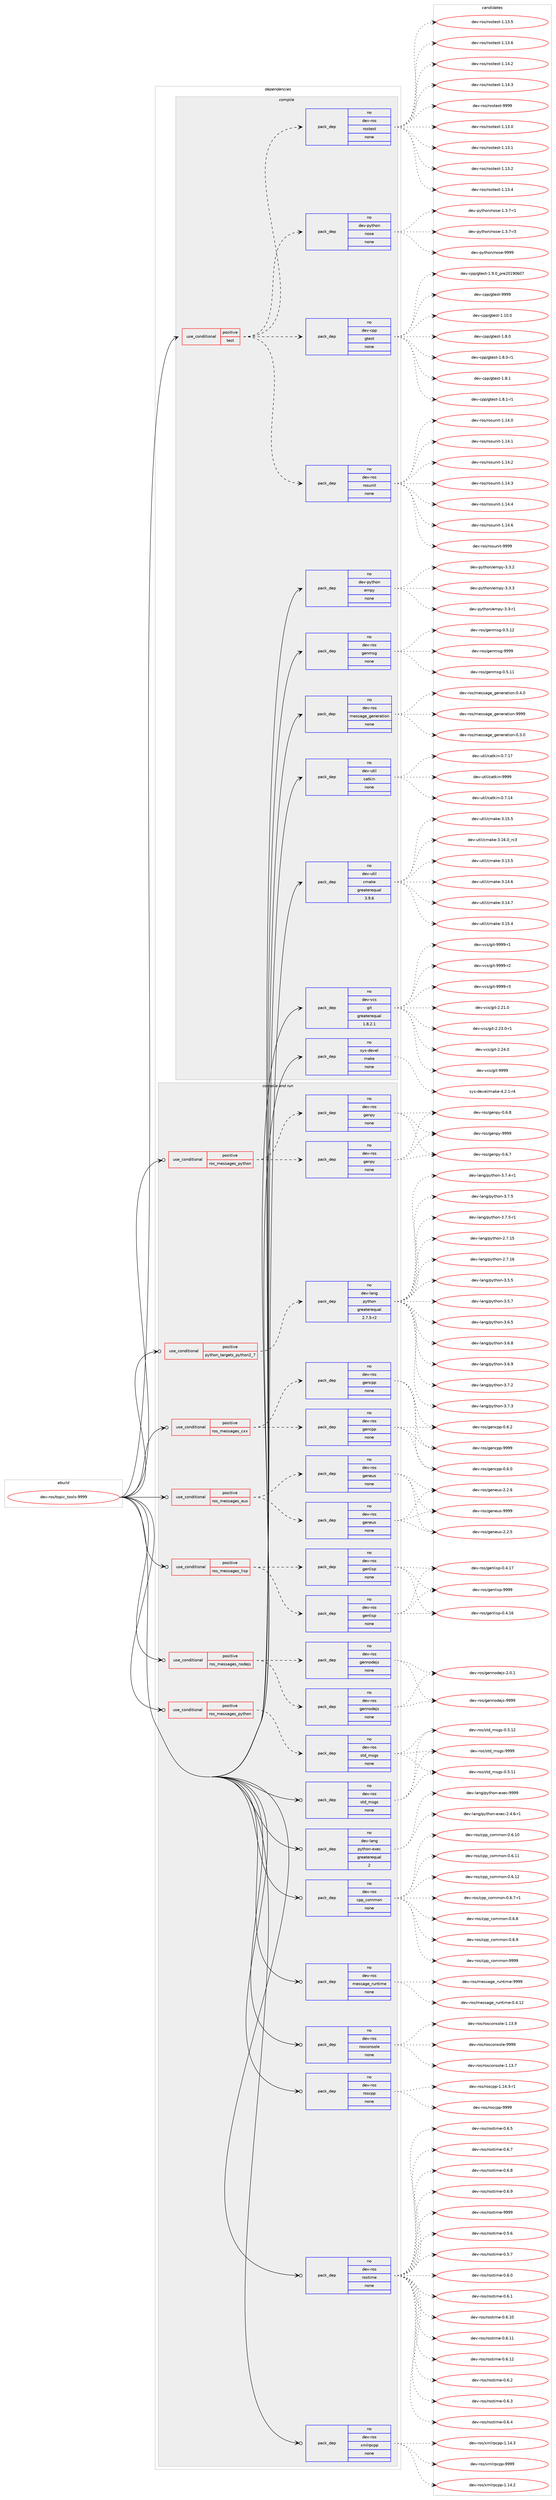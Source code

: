 digraph prolog {

# *************
# Graph options
# *************

newrank=true;
concentrate=true;
compound=true;
graph [rankdir=LR,fontname=Helvetica,fontsize=10,ranksep=1.5];#, ranksep=2.5, nodesep=0.2];
edge  [arrowhead=vee];
node  [fontname=Helvetica,fontsize=10];

# **********
# The ebuild
# **********

subgraph cluster_leftcol {
color=gray;
rank=same;
label=<<i>ebuild</i>>;
id [label="dev-ros/topic_tools-9999", color=red, width=4, href="../dev-ros/topic_tools-9999.svg"];
}

# ****************
# The dependencies
# ****************

subgraph cluster_midcol {
color=gray;
label=<<i>dependencies</i>>;
subgraph cluster_compile {
fillcolor="#eeeeee";
style=filled;
label=<<i>compile</i>>;
subgraph cond156400 {
dependency672047 [label=<<TABLE BORDER="0" CELLBORDER="1" CELLSPACING="0" CELLPADDING="4"><TR><TD ROWSPAN="3" CELLPADDING="10">use_conditional</TD></TR><TR><TD>positive</TD></TR><TR><TD>test</TD></TR></TABLE>>, shape=none, color=red];
subgraph pack503741 {
dependency672048 [label=<<TABLE BORDER="0" CELLBORDER="1" CELLSPACING="0" CELLPADDING="4" WIDTH="220"><TR><TD ROWSPAN="6" CELLPADDING="30">pack_dep</TD></TR><TR><TD WIDTH="110">no</TD></TR><TR><TD>dev-ros</TD></TR><TR><TD>rostest</TD></TR><TR><TD>none</TD></TR><TR><TD></TD></TR></TABLE>>, shape=none, color=blue];
}
dependency672047:e -> dependency672048:w [weight=20,style="dashed",arrowhead="vee"];
subgraph pack503742 {
dependency672049 [label=<<TABLE BORDER="0" CELLBORDER="1" CELLSPACING="0" CELLPADDING="4" WIDTH="220"><TR><TD ROWSPAN="6" CELLPADDING="30">pack_dep</TD></TR><TR><TD WIDTH="110">no</TD></TR><TR><TD>dev-ros</TD></TR><TR><TD>rosunit</TD></TR><TR><TD>none</TD></TR><TR><TD></TD></TR></TABLE>>, shape=none, color=blue];
}
dependency672047:e -> dependency672049:w [weight=20,style="dashed",arrowhead="vee"];
subgraph pack503743 {
dependency672050 [label=<<TABLE BORDER="0" CELLBORDER="1" CELLSPACING="0" CELLPADDING="4" WIDTH="220"><TR><TD ROWSPAN="6" CELLPADDING="30">pack_dep</TD></TR><TR><TD WIDTH="110">no</TD></TR><TR><TD>dev-cpp</TD></TR><TR><TD>gtest</TD></TR><TR><TD>none</TD></TR><TR><TD></TD></TR></TABLE>>, shape=none, color=blue];
}
dependency672047:e -> dependency672050:w [weight=20,style="dashed",arrowhead="vee"];
subgraph pack503744 {
dependency672051 [label=<<TABLE BORDER="0" CELLBORDER="1" CELLSPACING="0" CELLPADDING="4" WIDTH="220"><TR><TD ROWSPAN="6" CELLPADDING="30">pack_dep</TD></TR><TR><TD WIDTH="110">no</TD></TR><TR><TD>dev-python</TD></TR><TR><TD>nose</TD></TR><TR><TD>none</TD></TR><TR><TD></TD></TR></TABLE>>, shape=none, color=blue];
}
dependency672047:e -> dependency672051:w [weight=20,style="dashed",arrowhead="vee"];
}
id:e -> dependency672047:w [weight=20,style="solid",arrowhead="vee"];
subgraph pack503745 {
dependency672052 [label=<<TABLE BORDER="0" CELLBORDER="1" CELLSPACING="0" CELLPADDING="4" WIDTH="220"><TR><TD ROWSPAN="6" CELLPADDING="30">pack_dep</TD></TR><TR><TD WIDTH="110">no</TD></TR><TR><TD>dev-python</TD></TR><TR><TD>empy</TD></TR><TR><TD>none</TD></TR><TR><TD></TD></TR></TABLE>>, shape=none, color=blue];
}
id:e -> dependency672052:w [weight=20,style="solid",arrowhead="vee"];
subgraph pack503746 {
dependency672053 [label=<<TABLE BORDER="0" CELLBORDER="1" CELLSPACING="0" CELLPADDING="4" WIDTH="220"><TR><TD ROWSPAN="6" CELLPADDING="30">pack_dep</TD></TR><TR><TD WIDTH="110">no</TD></TR><TR><TD>dev-ros</TD></TR><TR><TD>genmsg</TD></TR><TR><TD>none</TD></TR><TR><TD></TD></TR></TABLE>>, shape=none, color=blue];
}
id:e -> dependency672053:w [weight=20,style="solid",arrowhead="vee"];
subgraph pack503747 {
dependency672054 [label=<<TABLE BORDER="0" CELLBORDER="1" CELLSPACING="0" CELLPADDING="4" WIDTH="220"><TR><TD ROWSPAN="6" CELLPADDING="30">pack_dep</TD></TR><TR><TD WIDTH="110">no</TD></TR><TR><TD>dev-ros</TD></TR><TR><TD>message_generation</TD></TR><TR><TD>none</TD></TR><TR><TD></TD></TR></TABLE>>, shape=none, color=blue];
}
id:e -> dependency672054:w [weight=20,style="solid",arrowhead="vee"];
subgraph pack503748 {
dependency672055 [label=<<TABLE BORDER="0" CELLBORDER="1" CELLSPACING="0" CELLPADDING="4" WIDTH="220"><TR><TD ROWSPAN="6" CELLPADDING="30">pack_dep</TD></TR><TR><TD WIDTH="110">no</TD></TR><TR><TD>dev-util</TD></TR><TR><TD>catkin</TD></TR><TR><TD>none</TD></TR><TR><TD></TD></TR></TABLE>>, shape=none, color=blue];
}
id:e -> dependency672055:w [weight=20,style="solid",arrowhead="vee"];
subgraph pack503749 {
dependency672056 [label=<<TABLE BORDER="0" CELLBORDER="1" CELLSPACING="0" CELLPADDING="4" WIDTH="220"><TR><TD ROWSPAN="6" CELLPADDING="30">pack_dep</TD></TR><TR><TD WIDTH="110">no</TD></TR><TR><TD>dev-util</TD></TR><TR><TD>cmake</TD></TR><TR><TD>greaterequal</TD></TR><TR><TD>3.9.6</TD></TR></TABLE>>, shape=none, color=blue];
}
id:e -> dependency672056:w [weight=20,style="solid",arrowhead="vee"];
subgraph pack503750 {
dependency672057 [label=<<TABLE BORDER="0" CELLBORDER="1" CELLSPACING="0" CELLPADDING="4" WIDTH="220"><TR><TD ROWSPAN="6" CELLPADDING="30">pack_dep</TD></TR><TR><TD WIDTH="110">no</TD></TR><TR><TD>dev-vcs</TD></TR><TR><TD>git</TD></TR><TR><TD>greaterequal</TD></TR><TR><TD>1.8.2.1</TD></TR></TABLE>>, shape=none, color=blue];
}
id:e -> dependency672057:w [weight=20,style="solid",arrowhead="vee"];
subgraph pack503751 {
dependency672058 [label=<<TABLE BORDER="0" CELLBORDER="1" CELLSPACING="0" CELLPADDING="4" WIDTH="220"><TR><TD ROWSPAN="6" CELLPADDING="30">pack_dep</TD></TR><TR><TD WIDTH="110">no</TD></TR><TR><TD>sys-devel</TD></TR><TR><TD>make</TD></TR><TR><TD>none</TD></TR><TR><TD></TD></TR></TABLE>>, shape=none, color=blue];
}
id:e -> dependency672058:w [weight=20,style="solid",arrowhead="vee"];
}
subgraph cluster_compileandrun {
fillcolor="#eeeeee";
style=filled;
label=<<i>compile and run</i>>;
subgraph cond156401 {
dependency672059 [label=<<TABLE BORDER="0" CELLBORDER="1" CELLSPACING="0" CELLPADDING="4"><TR><TD ROWSPAN="3" CELLPADDING="10">use_conditional</TD></TR><TR><TD>positive</TD></TR><TR><TD>python_targets_python2_7</TD></TR></TABLE>>, shape=none, color=red];
subgraph pack503752 {
dependency672060 [label=<<TABLE BORDER="0" CELLBORDER="1" CELLSPACING="0" CELLPADDING="4" WIDTH="220"><TR><TD ROWSPAN="6" CELLPADDING="30">pack_dep</TD></TR><TR><TD WIDTH="110">no</TD></TR><TR><TD>dev-lang</TD></TR><TR><TD>python</TD></TR><TR><TD>greaterequal</TD></TR><TR><TD>2.7.5-r2</TD></TR></TABLE>>, shape=none, color=blue];
}
dependency672059:e -> dependency672060:w [weight=20,style="dashed",arrowhead="vee"];
}
id:e -> dependency672059:w [weight=20,style="solid",arrowhead="odotvee"];
subgraph cond156402 {
dependency672061 [label=<<TABLE BORDER="0" CELLBORDER="1" CELLSPACING="0" CELLPADDING="4"><TR><TD ROWSPAN="3" CELLPADDING="10">use_conditional</TD></TR><TR><TD>positive</TD></TR><TR><TD>ros_messages_cxx</TD></TR></TABLE>>, shape=none, color=red];
subgraph pack503753 {
dependency672062 [label=<<TABLE BORDER="0" CELLBORDER="1" CELLSPACING="0" CELLPADDING="4" WIDTH="220"><TR><TD ROWSPAN="6" CELLPADDING="30">pack_dep</TD></TR><TR><TD WIDTH="110">no</TD></TR><TR><TD>dev-ros</TD></TR><TR><TD>gencpp</TD></TR><TR><TD>none</TD></TR><TR><TD></TD></TR></TABLE>>, shape=none, color=blue];
}
dependency672061:e -> dependency672062:w [weight=20,style="dashed",arrowhead="vee"];
subgraph pack503754 {
dependency672063 [label=<<TABLE BORDER="0" CELLBORDER="1" CELLSPACING="0" CELLPADDING="4" WIDTH="220"><TR><TD ROWSPAN="6" CELLPADDING="30">pack_dep</TD></TR><TR><TD WIDTH="110">no</TD></TR><TR><TD>dev-ros</TD></TR><TR><TD>gencpp</TD></TR><TR><TD>none</TD></TR><TR><TD></TD></TR></TABLE>>, shape=none, color=blue];
}
dependency672061:e -> dependency672063:w [weight=20,style="dashed",arrowhead="vee"];
}
id:e -> dependency672061:w [weight=20,style="solid",arrowhead="odotvee"];
subgraph cond156403 {
dependency672064 [label=<<TABLE BORDER="0" CELLBORDER="1" CELLSPACING="0" CELLPADDING="4"><TR><TD ROWSPAN="3" CELLPADDING="10">use_conditional</TD></TR><TR><TD>positive</TD></TR><TR><TD>ros_messages_eus</TD></TR></TABLE>>, shape=none, color=red];
subgraph pack503755 {
dependency672065 [label=<<TABLE BORDER="0" CELLBORDER="1" CELLSPACING="0" CELLPADDING="4" WIDTH="220"><TR><TD ROWSPAN="6" CELLPADDING="30">pack_dep</TD></TR><TR><TD WIDTH="110">no</TD></TR><TR><TD>dev-ros</TD></TR><TR><TD>geneus</TD></TR><TR><TD>none</TD></TR><TR><TD></TD></TR></TABLE>>, shape=none, color=blue];
}
dependency672064:e -> dependency672065:w [weight=20,style="dashed",arrowhead="vee"];
subgraph pack503756 {
dependency672066 [label=<<TABLE BORDER="0" CELLBORDER="1" CELLSPACING="0" CELLPADDING="4" WIDTH="220"><TR><TD ROWSPAN="6" CELLPADDING="30">pack_dep</TD></TR><TR><TD WIDTH="110">no</TD></TR><TR><TD>dev-ros</TD></TR><TR><TD>geneus</TD></TR><TR><TD>none</TD></TR><TR><TD></TD></TR></TABLE>>, shape=none, color=blue];
}
dependency672064:e -> dependency672066:w [weight=20,style="dashed",arrowhead="vee"];
}
id:e -> dependency672064:w [weight=20,style="solid",arrowhead="odotvee"];
subgraph cond156404 {
dependency672067 [label=<<TABLE BORDER="0" CELLBORDER="1" CELLSPACING="0" CELLPADDING="4"><TR><TD ROWSPAN="3" CELLPADDING="10">use_conditional</TD></TR><TR><TD>positive</TD></TR><TR><TD>ros_messages_lisp</TD></TR></TABLE>>, shape=none, color=red];
subgraph pack503757 {
dependency672068 [label=<<TABLE BORDER="0" CELLBORDER="1" CELLSPACING="0" CELLPADDING="4" WIDTH="220"><TR><TD ROWSPAN="6" CELLPADDING="30">pack_dep</TD></TR><TR><TD WIDTH="110">no</TD></TR><TR><TD>dev-ros</TD></TR><TR><TD>genlisp</TD></TR><TR><TD>none</TD></TR><TR><TD></TD></TR></TABLE>>, shape=none, color=blue];
}
dependency672067:e -> dependency672068:w [weight=20,style="dashed",arrowhead="vee"];
subgraph pack503758 {
dependency672069 [label=<<TABLE BORDER="0" CELLBORDER="1" CELLSPACING="0" CELLPADDING="4" WIDTH="220"><TR><TD ROWSPAN="6" CELLPADDING="30">pack_dep</TD></TR><TR><TD WIDTH="110">no</TD></TR><TR><TD>dev-ros</TD></TR><TR><TD>genlisp</TD></TR><TR><TD>none</TD></TR><TR><TD></TD></TR></TABLE>>, shape=none, color=blue];
}
dependency672067:e -> dependency672069:w [weight=20,style="dashed",arrowhead="vee"];
}
id:e -> dependency672067:w [weight=20,style="solid",arrowhead="odotvee"];
subgraph cond156405 {
dependency672070 [label=<<TABLE BORDER="0" CELLBORDER="1" CELLSPACING="0" CELLPADDING="4"><TR><TD ROWSPAN="3" CELLPADDING="10">use_conditional</TD></TR><TR><TD>positive</TD></TR><TR><TD>ros_messages_nodejs</TD></TR></TABLE>>, shape=none, color=red];
subgraph pack503759 {
dependency672071 [label=<<TABLE BORDER="0" CELLBORDER="1" CELLSPACING="0" CELLPADDING="4" WIDTH="220"><TR><TD ROWSPAN="6" CELLPADDING="30">pack_dep</TD></TR><TR><TD WIDTH="110">no</TD></TR><TR><TD>dev-ros</TD></TR><TR><TD>gennodejs</TD></TR><TR><TD>none</TD></TR><TR><TD></TD></TR></TABLE>>, shape=none, color=blue];
}
dependency672070:e -> dependency672071:w [weight=20,style="dashed",arrowhead="vee"];
subgraph pack503760 {
dependency672072 [label=<<TABLE BORDER="0" CELLBORDER="1" CELLSPACING="0" CELLPADDING="4" WIDTH="220"><TR><TD ROWSPAN="6" CELLPADDING="30">pack_dep</TD></TR><TR><TD WIDTH="110">no</TD></TR><TR><TD>dev-ros</TD></TR><TR><TD>gennodejs</TD></TR><TR><TD>none</TD></TR><TR><TD></TD></TR></TABLE>>, shape=none, color=blue];
}
dependency672070:e -> dependency672072:w [weight=20,style="dashed",arrowhead="vee"];
}
id:e -> dependency672070:w [weight=20,style="solid",arrowhead="odotvee"];
subgraph cond156406 {
dependency672073 [label=<<TABLE BORDER="0" CELLBORDER="1" CELLSPACING="0" CELLPADDING="4"><TR><TD ROWSPAN="3" CELLPADDING="10">use_conditional</TD></TR><TR><TD>positive</TD></TR><TR><TD>ros_messages_python</TD></TR></TABLE>>, shape=none, color=red];
subgraph pack503761 {
dependency672074 [label=<<TABLE BORDER="0" CELLBORDER="1" CELLSPACING="0" CELLPADDING="4" WIDTH="220"><TR><TD ROWSPAN="6" CELLPADDING="30">pack_dep</TD></TR><TR><TD WIDTH="110">no</TD></TR><TR><TD>dev-ros</TD></TR><TR><TD>genpy</TD></TR><TR><TD>none</TD></TR><TR><TD></TD></TR></TABLE>>, shape=none, color=blue];
}
dependency672073:e -> dependency672074:w [weight=20,style="dashed",arrowhead="vee"];
subgraph pack503762 {
dependency672075 [label=<<TABLE BORDER="0" CELLBORDER="1" CELLSPACING="0" CELLPADDING="4" WIDTH="220"><TR><TD ROWSPAN="6" CELLPADDING="30">pack_dep</TD></TR><TR><TD WIDTH="110">no</TD></TR><TR><TD>dev-ros</TD></TR><TR><TD>genpy</TD></TR><TR><TD>none</TD></TR><TR><TD></TD></TR></TABLE>>, shape=none, color=blue];
}
dependency672073:e -> dependency672075:w [weight=20,style="dashed",arrowhead="vee"];
}
id:e -> dependency672073:w [weight=20,style="solid",arrowhead="odotvee"];
subgraph cond156407 {
dependency672076 [label=<<TABLE BORDER="0" CELLBORDER="1" CELLSPACING="0" CELLPADDING="4"><TR><TD ROWSPAN="3" CELLPADDING="10">use_conditional</TD></TR><TR><TD>positive</TD></TR><TR><TD>ros_messages_python</TD></TR></TABLE>>, shape=none, color=red];
subgraph pack503763 {
dependency672077 [label=<<TABLE BORDER="0" CELLBORDER="1" CELLSPACING="0" CELLPADDING="4" WIDTH="220"><TR><TD ROWSPAN="6" CELLPADDING="30">pack_dep</TD></TR><TR><TD WIDTH="110">no</TD></TR><TR><TD>dev-ros</TD></TR><TR><TD>std_msgs</TD></TR><TR><TD>none</TD></TR><TR><TD></TD></TR></TABLE>>, shape=none, color=blue];
}
dependency672076:e -> dependency672077:w [weight=20,style="dashed",arrowhead="vee"];
}
id:e -> dependency672076:w [weight=20,style="solid",arrowhead="odotvee"];
subgraph pack503764 {
dependency672078 [label=<<TABLE BORDER="0" CELLBORDER="1" CELLSPACING="0" CELLPADDING="4" WIDTH="220"><TR><TD ROWSPAN="6" CELLPADDING="30">pack_dep</TD></TR><TR><TD WIDTH="110">no</TD></TR><TR><TD>dev-lang</TD></TR><TR><TD>python-exec</TD></TR><TR><TD>greaterequal</TD></TR><TR><TD>2</TD></TR></TABLE>>, shape=none, color=blue];
}
id:e -> dependency672078:w [weight=20,style="solid",arrowhead="odotvee"];
subgraph pack503765 {
dependency672079 [label=<<TABLE BORDER="0" CELLBORDER="1" CELLSPACING="0" CELLPADDING="4" WIDTH="220"><TR><TD ROWSPAN="6" CELLPADDING="30">pack_dep</TD></TR><TR><TD WIDTH="110">no</TD></TR><TR><TD>dev-ros</TD></TR><TR><TD>cpp_common</TD></TR><TR><TD>none</TD></TR><TR><TD></TD></TR></TABLE>>, shape=none, color=blue];
}
id:e -> dependency672079:w [weight=20,style="solid",arrowhead="odotvee"];
subgraph pack503766 {
dependency672080 [label=<<TABLE BORDER="0" CELLBORDER="1" CELLSPACING="0" CELLPADDING="4" WIDTH="220"><TR><TD ROWSPAN="6" CELLPADDING="30">pack_dep</TD></TR><TR><TD WIDTH="110">no</TD></TR><TR><TD>dev-ros</TD></TR><TR><TD>message_runtime</TD></TR><TR><TD>none</TD></TR><TR><TD></TD></TR></TABLE>>, shape=none, color=blue];
}
id:e -> dependency672080:w [weight=20,style="solid",arrowhead="odotvee"];
subgraph pack503767 {
dependency672081 [label=<<TABLE BORDER="0" CELLBORDER="1" CELLSPACING="0" CELLPADDING="4" WIDTH="220"><TR><TD ROWSPAN="6" CELLPADDING="30">pack_dep</TD></TR><TR><TD WIDTH="110">no</TD></TR><TR><TD>dev-ros</TD></TR><TR><TD>rosconsole</TD></TR><TR><TD>none</TD></TR><TR><TD></TD></TR></TABLE>>, shape=none, color=blue];
}
id:e -> dependency672081:w [weight=20,style="solid",arrowhead="odotvee"];
subgraph pack503768 {
dependency672082 [label=<<TABLE BORDER="0" CELLBORDER="1" CELLSPACING="0" CELLPADDING="4" WIDTH="220"><TR><TD ROWSPAN="6" CELLPADDING="30">pack_dep</TD></TR><TR><TD WIDTH="110">no</TD></TR><TR><TD>dev-ros</TD></TR><TR><TD>roscpp</TD></TR><TR><TD>none</TD></TR><TR><TD></TD></TR></TABLE>>, shape=none, color=blue];
}
id:e -> dependency672082:w [weight=20,style="solid",arrowhead="odotvee"];
subgraph pack503769 {
dependency672083 [label=<<TABLE BORDER="0" CELLBORDER="1" CELLSPACING="0" CELLPADDING="4" WIDTH="220"><TR><TD ROWSPAN="6" CELLPADDING="30">pack_dep</TD></TR><TR><TD WIDTH="110">no</TD></TR><TR><TD>dev-ros</TD></TR><TR><TD>rostime</TD></TR><TR><TD>none</TD></TR><TR><TD></TD></TR></TABLE>>, shape=none, color=blue];
}
id:e -> dependency672083:w [weight=20,style="solid",arrowhead="odotvee"];
subgraph pack503770 {
dependency672084 [label=<<TABLE BORDER="0" CELLBORDER="1" CELLSPACING="0" CELLPADDING="4" WIDTH="220"><TR><TD ROWSPAN="6" CELLPADDING="30">pack_dep</TD></TR><TR><TD WIDTH="110">no</TD></TR><TR><TD>dev-ros</TD></TR><TR><TD>std_msgs</TD></TR><TR><TD>none</TD></TR><TR><TD></TD></TR></TABLE>>, shape=none, color=blue];
}
id:e -> dependency672084:w [weight=20,style="solid",arrowhead="odotvee"];
subgraph pack503771 {
dependency672085 [label=<<TABLE BORDER="0" CELLBORDER="1" CELLSPACING="0" CELLPADDING="4" WIDTH="220"><TR><TD ROWSPAN="6" CELLPADDING="30">pack_dep</TD></TR><TR><TD WIDTH="110">no</TD></TR><TR><TD>dev-ros</TD></TR><TR><TD>xmlrpcpp</TD></TR><TR><TD>none</TD></TR><TR><TD></TD></TR></TABLE>>, shape=none, color=blue];
}
id:e -> dependency672085:w [weight=20,style="solid",arrowhead="odotvee"];
}
subgraph cluster_run {
fillcolor="#eeeeee";
style=filled;
label=<<i>run</i>>;
}
}

# **************
# The candidates
# **************

subgraph cluster_choices {
rank=same;
color=gray;
label=<<i>candidates</i>>;

subgraph choice503741 {
color=black;
nodesep=1;
choice100101118451141111154711411111511610111511645494649514648 [label="dev-ros/rostest-1.13.0", color=red, width=4,href="../dev-ros/rostest-1.13.0.svg"];
choice100101118451141111154711411111511610111511645494649514649 [label="dev-ros/rostest-1.13.1", color=red, width=4,href="../dev-ros/rostest-1.13.1.svg"];
choice100101118451141111154711411111511610111511645494649514650 [label="dev-ros/rostest-1.13.2", color=red, width=4,href="../dev-ros/rostest-1.13.2.svg"];
choice100101118451141111154711411111511610111511645494649514652 [label="dev-ros/rostest-1.13.4", color=red, width=4,href="../dev-ros/rostest-1.13.4.svg"];
choice100101118451141111154711411111511610111511645494649514653 [label="dev-ros/rostest-1.13.5", color=red, width=4,href="../dev-ros/rostest-1.13.5.svg"];
choice100101118451141111154711411111511610111511645494649514654 [label="dev-ros/rostest-1.13.6", color=red, width=4,href="../dev-ros/rostest-1.13.6.svg"];
choice100101118451141111154711411111511610111511645494649524650 [label="dev-ros/rostest-1.14.2", color=red, width=4,href="../dev-ros/rostest-1.14.2.svg"];
choice100101118451141111154711411111511610111511645494649524651 [label="dev-ros/rostest-1.14.3", color=red, width=4,href="../dev-ros/rostest-1.14.3.svg"];
choice10010111845114111115471141111151161011151164557575757 [label="dev-ros/rostest-9999", color=red, width=4,href="../dev-ros/rostest-9999.svg"];
dependency672048:e -> choice100101118451141111154711411111511610111511645494649514648:w [style=dotted,weight="100"];
dependency672048:e -> choice100101118451141111154711411111511610111511645494649514649:w [style=dotted,weight="100"];
dependency672048:e -> choice100101118451141111154711411111511610111511645494649514650:w [style=dotted,weight="100"];
dependency672048:e -> choice100101118451141111154711411111511610111511645494649514652:w [style=dotted,weight="100"];
dependency672048:e -> choice100101118451141111154711411111511610111511645494649514653:w [style=dotted,weight="100"];
dependency672048:e -> choice100101118451141111154711411111511610111511645494649514654:w [style=dotted,weight="100"];
dependency672048:e -> choice100101118451141111154711411111511610111511645494649524650:w [style=dotted,weight="100"];
dependency672048:e -> choice100101118451141111154711411111511610111511645494649524651:w [style=dotted,weight="100"];
dependency672048:e -> choice10010111845114111115471141111151161011151164557575757:w [style=dotted,weight="100"];
}
subgraph choice503742 {
color=black;
nodesep=1;
choice100101118451141111154711411111511711010511645494649524648 [label="dev-ros/rosunit-1.14.0", color=red, width=4,href="../dev-ros/rosunit-1.14.0.svg"];
choice100101118451141111154711411111511711010511645494649524649 [label="dev-ros/rosunit-1.14.1", color=red, width=4,href="../dev-ros/rosunit-1.14.1.svg"];
choice100101118451141111154711411111511711010511645494649524650 [label="dev-ros/rosunit-1.14.2", color=red, width=4,href="../dev-ros/rosunit-1.14.2.svg"];
choice100101118451141111154711411111511711010511645494649524651 [label="dev-ros/rosunit-1.14.3", color=red, width=4,href="../dev-ros/rosunit-1.14.3.svg"];
choice100101118451141111154711411111511711010511645494649524652 [label="dev-ros/rosunit-1.14.4", color=red, width=4,href="../dev-ros/rosunit-1.14.4.svg"];
choice100101118451141111154711411111511711010511645494649524654 [label="dev-ros/rosunit-1.14.6", color=red, width=4,href="../dev-ros/rosunit-1.14.6.svg"];
choice10010111845114111115471141111151171101051164557575757 [label="dev-ros/rosunit-9999", color=red, width=4,href="../dev-ros/rosunit-9999.svg"];
dependency672049:e -> choice100101118451141111154711411111511711010511645494649524648:w [style=dotted,weight="100"];
dependency672049:e -> choice100101118451141111154711411111511711010511645494649524649:w [style=dotted,weight="100"];
dependency672049:e -> choice100101118451141111154711411111511711010511645494649524650:w [style=dotted,weight="100"];
dependency672049:e -> choice100101118451141111154711411111511711010511645494649524651:w [style=dotted,weight="100"];
dependency672049:e -> choice100101118451141111154711411111511711010511645494649524652:w [style=dotted,weight="100"];
dependency672049:e -> choice100101118451141111154711411111511711010511645494649524654:w [style=dotted,weight="100"];
dependency672049:e -> choice10010111845114111115471141111151171101051164557575757:w [style=dotted,weight="100"];
}
subgraph choice503743 {
color=black;
nodesep=1;
choice10010111845991121124710311610111511645494649484648 [label="dev-cpp/gtest-1.10.0", color=red, width=4,href="../dev-cpp/gtest-1.10.0.svg"];
choice100101118459911211247103116101115116454946564648 [label="dev-cpp/gtest-1.8.0", color=red, width=4,href="../dev-cpp/gtest-1.8.0.svg"];
choice1001011184599112112471031161011151164549465646484511449 [label="dev-cpp/gtest-1.8.0-r1", color=red, width=4,href="../dev-cpp/gtest-1.8.0-r1.svg"];
choice100101118459911211247103116101115116454946564649 [label="dev-cpp/gtest-1.8.1", color=red, width=4,href="../dev-cpp/gtest-1.8.1.svg"];
choice1001011184599112112471031161011151164549465646494511449 [label="dev-cpp/gtest-1.8.1-r1", color=red, width=4,href="../dev-cpp/gtest-1.8.1-r1.svg"];
choice100101118459911211247103116101115116454946574648951121141015048495748544855 [label="dev-cpp/gtest-1.9.0_pre20190607", color=red, width=4,href="../dev-cpp/gtest-1.9.0_pre20190607.svg"];
choice1001011184599112112471031161011151164557575757 [label="dev-cpp/gtest-9999", color=red, width=4,href="../dev-cpp/gtest-9999.svg"];
dependency672050:e -> choice10010111845991121124710311610111511645494649484648:w [style=dotted,weight="100"];
dependency672050:e -> choice100101118459911211247103116101115116454946564648:w [style=dotted,weight="100"];
dependency672050:e -> choice1001011184599112112471031161011151164549465646484511449:w [style=dotted,weight="100"];
dependency672050:e -> choice100101118459911211247103116101115116454946564649:w [style=dotted,weight="100"];
dependency672050:e -> choice1001011184599112112471031161011151164549465646494511449:w [style=dotted,weight="100"];
dependency672050:e -> choice100101118459911211247103116101115116454946574648951121141015048495748544855:w [style=dotted,weight="100"];
dependency672050:e -> choice1001011184599112112471031161011151164557575757:w [style=dotted,weight="100"];
}
subgraph choice503744 {
color=black;
nodesep=1;
choice10010111845112121116104111110471101111151014549465146554511449 [label="dev-python/nose-1.3.7-r1", color=red, width=4,href="../dev-python/nose-1.3.7-r1.svg"];
choice10010111845112121116104111110471101111151014549465146554511451 [label="dev-python/nose-1.3.7-r3", color=red, width=4,href="../dev-python/nose-1.3.7-r3.svg"];
choice10010111845112121116104111110471101111151014557575757 [label="dev-python/nose-9999", color=red, width=4,href="../dev-python/nose-9999.svg"];
dependency672051:e -> choice10010111845112121116104111110471101111151014549465146554511449:w [style=dotted,weight="100"];
dependency672051:e -> choice10010111845112121116104111110471101111151014549465146554511451:w [style=dotted,weight="100"];
dependency672051:e -> choice10010111845112121116104111110471101111151014557575757:w [style=dotted,weight="100"];
}
subgraph choice503745 {
color=black;
nodesep=1;
choice1001011184511212111610411111047101109112121455146514511449 [label="dev-python/empy-3.3-r1", color=red, width=4,href="../dev-python/empy-3.3-r1.svg"];
choice1001011184511212111610411111047101109112121455146514650 [label="dev-python/empy-3.3.2", color=red, width=4,href="../dev-python/empy-3.3.2.svg"];
choice1001011184511212111610411111047101109112121455146514651 [label="dev-python/empy-3.3.3", color=red, width=4,href="../dev-python/empy-3.3.3.svg"];
dependency672052:e -> choice1001011184511212111610411111047101109112121455146514511449:w [style=dotted,weight="100"];
dependency672052:e -> choice1001011184511212111610411111047101109112121455146514650:w [style=dotted,weight="100"];
dependency672052:e -> choice1001011184511212111610411111047101109112121455146514651:w [style=dotted,weight="100"];
}
subgraph choice503746 {
color=black;
nodesep=1;
choice100101118451141111154710310111010911510345484653464949 [label="dev-ros/genmsg-0.5.11", color=red, width=4,href="../dev-ros/genmsg-0.5.11.svg"];
choice100101118451141111154710310111010911510345484653464950 [label="dev-ros/genmsg-0.5.12", color=red, width=4,href="../dev-ros/genmsg-0.5.12.svg"];
choice10010111845114111115471031011101091151034557575757 [label="dev-ros/genmsg-9999", color=red, width=4,href="../dev-ros/genmsg-9999.svg"];
dependency672053:e -> choice100101118451141111154710310111010911510345484653464949:w [style=dotted,weight="100"];
dependency672053:e -> choice100101118451141111154710310111010911510345484653464950:w [style=dotted,weight="100"];
dependency672053:e -> choice10010111845114111115471031011101091151034557575757:w [style=dotted,weight="100"];
}
subgraph choice503747 {
color=black;
nodesep=1;
choice1001011184511411111547109101115115971031019510310111010111497116105111110454846514648 [label="dev-ros/message_generation-0.3.0", color=red, width=4,href="../dev-ros/message_generation-0.3.0.svg"];
choice1001011184511411111547109101115115971031019510310111010111497116105111110454846524648 [label="dev-ros/message_generation-0.4.0", color=red, width=4,href="../dev-ros/message_generation-0.4.0.svg"];
choice10010111845114111115471091011151159710310195103101110101114971161051111104557575757 [label="dev-ros/message_generation-9999", color=red, width=4,href="../dev-ros/message_generation-9999.svg"];
dependency672054:e -> choice1001011184511411111547109101115115971031019510310111010111497116105111110454846514648:w [style=dotted,weight="100"];
dependency672054:e -> choice1001011184511411111547109101115115971031019510310111010111497116105111110454846524648:w [style=dotted,weight="100"];
dependency672054:e -> choice10010111845114111115471091011151159710310195103101110101114971161051111104557575757:w [style=dotted,weight="100"];
}
subgraph choice503748 {
color=black;
nodesep=1;
choice1001011184511711610510847999711610710511045484655464952 [label="dev-util/catkin-0.7.14", color=red, width=4,href="../dev-util/catkin-0.7.14.svg"];
choice1001011184511711610510847999711610710511045484655464955 [label="dev-util/catkin-0.7.17", color=red, width=4,href="../dev-util/catkin-0.7.17.svg"];
choice100101118451171161051084799971161071051104557575757 [label="dev-util/catkin-9999", color=red, width=4,href="../dev-util/catkin-9999.svg"];
dependency672055:e -> choice1001011184511711610510847999711610710511045484655464952:w [style=dotted,weight="100"];
dependency672055:e -> choice1001011184511711610510847999711610710511045484655464955:w [style=dotted,weight="100"];
dependency672055:e -> choice100101118451171161051084799971161071051104557575757:w [style=dotted,weight="100"];
}
subgraph choice503749 {
color=black;
nodesep=1;
choice1001011184511711610510847991099710710145514649514653 [label="dev-util/cmake-3.13.5", color=red, width=4,href="../dev-util/cmake-3.13.5.svg"];
choice1001011184511711610510847991099710710145514649524654 [label="dev-util/cmake-3.14.6", color=red, width=4,href="../dev-util/cmake-3.14.6.svg"];
choice1001011184511711610510847991099710710145514649524655 [label="dev-util/cmake-3.14.7", color=red, width=4,href="../dev-util/cmake-3.14.7.svg"];
choice1001011184511711610510847991099710710145514649534652 [label="dev-util/cmake-3.15.4", color=red, width=4,href="../dev-util/cmake-3.15.4.svg"];
choice1001011184511711610510847991099710710145514649534653 [label="dev-util/cmake-3.15.5", color=red, width=4,href="../dev-util/cmake-3.15.5.svg"];
choice1001011184511711610510847991099710710145514649544648951149951 [label="dev-util/cmake-3.16.0_rc3", color=red, width=4,href="../dev-util/cmake-3.16.0_rc3.svg"];
dependency672056:e -> choice1001011184511711610510847991099710710145514649514653:w [style=dotted,weight="100"];
dependency672056:e -> choice1001011184511711610510847991099710710145514649524654:w [style=dotted,weight="100"];
dependency672056:e -> choice1001011184511711610510847991099710710145514649524655:w [style=dotted,weight="100"];
dependency672056:e -> choice1001011184511711610510847991099710710145514649534652:w [style=dotted,weight="100"];
dependency672056:e -> choice1001011184511711610510847991099710710145514649534653:w [style=dotted,weight="100"];
dependency672056:e -> choice1001011184511711610510847991099710710145514649544648951149951:w [style=dotted,weight="100"];
}
subgraph choice503750 {
color=black;
nodesep=1;
choice10010111845118991154710310511645504650494648 [label="dev-vcs/git-2.21.0", color=red, width=4,href="../dev-vcs/git-2.21.0.svg"];
choice100101118451189911547103105116455046505146484511449 [label="dev-vcs/git-2.23.0-r1", color=red, width=4,href="../dev-vcs/git-2.23.0-r1.svg"];
choice10010111845118991154710310511645504650524648 [label="dev-vcs/git-2.24.0", color=red, width=4,href="../dev-vcs/git-2.24.0.svg"];
choice1001011184511899115471031051164557575757 [label="dev-vcs/git-9999", color=red, width=4,href="../dev-vcs/git-9999.svg"];
choice10010111845118991154710310511645575757574511449 [label="dev-vcs/git-9999-r1", color=red, width=4,href="../dev-vcs/git-9999-r1.svg"];
choice10010111845118991154710310511645575757574511450 [label="dev-vcs/git-9999-r2", color=red, width=4,href="../dev-vcs/git-9999-r2.svg"];
choice10010111845118991154710310511645575757574511451 [label="dev-vcs/git-9999-r3", color=red, width=4,href="../dev-vcs/git-9999-r3.svg"];
dependency672057:e -> choice10010111845118991154710310511645504650494648:w [style=dotted,weight="100"];
dependency672057:e -> choice100101118451189911547103105116455046505146484511449:w [style=dotted,weight="100"];
dependency672057:e -> choice10010111845118991154710310511645504650524648:w [style=dotted,weight="100"];
dependency672057:e -> choice1001011184511899115471031051164557575757:w [style=dotted,weight="100"];
dependency672057:e -> choice10010111845118991154710310511645575757574511449:w [style=dotted,weight="100"];
dependency672057:e -> choice10010111845118991154710310511645575757574511450:w [style=dotted,weight="100"];
dependency672057:e -> choice10010111845118991154710310511645575757574511451:w [style=dotted,weight="100"];
}
subgraph choice503751 {
color=black;
nodesep=1;
choice1151211154510010111810110847109971071014552465046494511452 [label="sys-devel/make-4.2.1-r4", color=red, width=4,href="../sys-devel/make-4.2.1-r4.svg"];
dependency672058:e -> choice1151211154510010111810110847109971071014552465046494511452:w [style=dotted,weight="100"];
}
subgraph choice503752 {
color=black;
nodesep=1;
choice10010111845108971101034711212111610411111045504655464953 [label="dev-lang/python-2.7.15", color=red, width=4,href="../dev-lang/python-2.7.15.svg"];
choice10010111845108971101034711212111610411111045504655464954 [label="dev-lang/python-2.7.16", color=red, width=4,href="../dev-lang/python-2.7.16.svg"];
choice100101118451089711010347112121116104111110455146534653 [label="dev-lang/python-3.5.5", color=red, width=4,href="../dev-lang/python-3.5.5.svg"];
choice100101118451089711010347112121116104111110455146534655 [label="dev-lang/python-3.5.7", color=red, width=4,href="../dev-lang/python-3.5.7.svg"];
choice100101118451089711010347112121116104111110455146544653 [label="dev-lang/python-3.6.5", color=red, width=4,href="../dev-lang/python-3.6.5.svg"];
choice100101118451089711010347112121116104111110455146544656 [label="dev-lang/python-3.6.8", color=red, width=4,href="../dev-lang/python-3.6.8.svg"];
choice100101118451089711010347112121116104111110455146544657 [label="dev-lang/python-3.6.9", color=red, width=4,href="../dev-lang/python-3.6.9.svg"];
choice100101118451089711010347112121116104111110455146554650 [label="dev-lang/python-3.7.2", color=red, width=4,href="../dev-lang/python-3.7.2.svg"];
choice100101118451089711010347112121116104111110455146554651 [label="dev-lang/python-3.7.3", color=red, width=4,href="../dev-lang/python-3.7.3.svg"];
choice1001011184510897110103471121211161041111104551465546524511449 [label="dev-lang/python-3.7.4-r1", color=red, width=4,href="../dev-lang/python-3.7.4-r1.svg"];
choice100101118451089711010347112121116104111110455146554653 [label="dev-lang/python-3.7.5", color=red, width=4,href="../dev-lang/python-3.7.5.svg"];
choice1001011184510897110103471121211161041111104551465546534511449 [label="dev-lang/python-3.7.5-r1", color=red, width=4,href="../dev-lang/python-3.7.5-r1.svg"];
dependency672060:e -> choice10010111845108971101034711212111610411111045504655464953:w [style=dotted,weight="100"];
dependency672060:e -> choice10010111845108971101034711212111610411111045504655464954:w [style=dotted,weight="100"];
dependency672060:e -> choice100101118451089711010347112121116104111110455146534653:w [style=dotted,weight="100"];
dependency672060:e -> choice100101118451089711010347112121116104111110455146534655:w [style=dotted,weight="100"];
dependency672060:e -> choice100101118451089711010347112121116104111110455146544653:w [style=dotted,weight="100"];
dependency672060:e -> choice100101118451089711010347112121116104111110455146544656:w [style=dotted,weight="100"];
dependency672060:e -> choice100101118451089711010347112121116104111110455146544657:w [style=dotted,weight="100"];
dependency672060:e -> choice100101118451089711010347112121116104111110455146554650:w [style=dotted,weight="100"];
dependency672060:e -> choice100101118451089711010347112121116104111110455146554651:w [style=dotted,weight="100"];
dependency672060:e -> choice1001011184510897110103471121211161041111104551465546524511449:w [style=dotted,weight="100"];
dependency672060:e -> choice100101118451089711010347112121116104111110455146554653:w [style=dotted,weight="100"];
dependency672060:e -> choice1001011184510897110103471121211161041111104551465546534511449:w [style=dotted,weight="100"];
}
subgraph choice503753 {
color=black;
nodesep=1;
choice100101118451141111154710310111099112112454846544648 [label="dev-ros/gencpp-0.6.0", color=red, width=4,href="../dev-ros/gencpp-0.6.0.svg"];
choice100101118451141111154710310111099112112454846544650 [label="dev-ros/gencpp-0.6.2", color=red, width=4,href="../dev-ros/gencpp-0.6.2.svg"];
choice1001011184511411111547103101110991121124557575757 [label="dev-ros/gencpp-9999", color=red, width=4,href="../dev-ros/gencpp-9999.svg"];
dependency672062:e -> choice100101118451141111154710310111099112112454846544648:w [style=dotted,weight="100"];
dependency672062:e -> choice100101118451141111154710310111099112112454846544650:w [style=dotted,weight="100"];
dependency672062:e -> choice1001011184511411111547103101110991121124557575757:w [style=dotted,weight="100"];
}
subgraph choice503754 {
color=black;
nodesep=1;
choice100101118451141111154710310111099112112454846544648 [label="dev-ros/gencpp-0.6.0", color=red, width=4,href="../dev-ros/gencpp-0.6.0.svg"];
choice100101118451141111154710310111099112112454846544650 [label="dev-ros/gencpp-0.6.2", color=red, width=4,href="../dev-ros/gencpp-0.6.2.svg"];
choice1001011184511411111547103101110991121124557575757 [label="dev-ros/gencpp-9999", color=red, width=4,href="../dev-ros/gencpp-9999.svg"];
dependency672063:e -> choice100101118451141111154710310111099112112454846544648:w [style=dotted,weight="100"];
dependency672063:e -> choice100101118451141111154710310111099112112454846544650:w [style=dotted,weight="100"];
dependency672063:e -> choice1001011184511411111547103101110991121124557575757:w [style=dotted,weight="100"];
}
subgraph choice503755 {
color=black;
nodesep=1;
choice1001011184511411111547103101110101117115455046504653 [label="dev-ros/geneus-2.2.5", color=red, width=4,href="../dev-ros/geneus-2.2.5.svg"];
choice1001011184511411111547103101110101117115455046504654 [label="dev-ros/geneus-2.2.6", color=red, width=4,href="../dev-ros/geneus-2.2.6.svg"];
choice10010111845114111115471031011101011171154557575757 [label="dev-ros/geneus-9999", color=red, width=4,href="../dev-ros/geneus-9999.svg"];
dependency672065:e -> choice1001011184511411111547103101110101117115455046504653:w [style=dotted,weight="100"];
dependency672065:e -> choice1001011184511411111547103101110101117115455046504654:w [style=dotted,weight="100"];
dependency672065:e -> choice10010111845114111115471031011101011171154557575757:w [style=dotted,weight="100"];
}
subgraph choice503756 {
color=black;
nodesep=1;
choice1001011184511411111547103101110101117115455046504653 [label="dev-ros/geneus-2.2.5", color=red, width=4,href="../dev-ros/geneus-2.2.5.svg"];
choice1001011184511411111547103101110101117115455046504654 [label="dev-ros/geneus-2.2.6", color=red, width=4,href="../dev-ros/geneus-2.2.6.svg"];
choice10010111845114111115471031011101011171154557575757 [label="dev-ros/geneus-9999", color=red, width=4,href="../dev-ros/geneus-9999.svg"];
dependency672066:e -> choice1001011184511411111547103101110101117115455046504653:w [style=dotted,weight="100"];
dependency672066:e -> choice1001011184511411111547103101110101117115455046504654:w [style=dotted,weight="100"];
dependency672066:e -> choice10010111845114111115471031011101011171154557575757:w [style=dotted,weight="100"];
}
subgraph choice503757 {
color=black;
nodesep=1;
choice100101118451141111154710310111010810511511245484652464954 [label="dev-ros/genlisp-0.4.16", color=red, width=4,href="../dev-ros/genlisp-0.4.16.svg"];
choice100101118451141111154710310111010810511511245484652464955 [label="dev-ros/genlisp-0.4.17", color=red, width=4,href="../dev-ros/genlisp-0.4.17.svg"];
choice10010111845114111115471031011101081051151124557575757 [label="dev-ros/genlisp-9999", color=red, width=4,href="../dev-ros/genlisp-9999.svg"];
dependency672068:e -> choice100101118451141111154710310111010810511511245484652464954:w [style=dotted,weight="100"];
dependency672068:e -> choice100101118451141111154710310111010810511511245484652464955:w [style=dotted,weight="100"];
dependency672068:e -> choice10010111845114111115471031011101081051151124557575757:w [style=dotted,weight="100"];
}
subgraph choice503758 {
color=black;
nodesep=1;
choice100101118451141111154710310111010810511511245484652464954 [label="dev-ros/genlisp-0.4.16", color=red, width=4,href="../dev-ros/genlisp-0.4.16.svg"];
choice100101118451141111154710310111010810511511245484652464955 [label="dev-ros/genlisp-0.4.17", color=red, width=4,href="../dev-ros/genlisp-0.4.17.svg"];
choice10010111845114111115471031011101081051151124557575757 [label="dev-ros/genlisp-9999", color=red, width=4,href="../dev-ros/genlisp-9999.svg"];
dependency672069:e -> choice100101118451141111154710310111010810511511245484652464954:w [style=dotted,weight="100"];
dependency672069:e -> choice100101118451141111154710310111010810511511245484652464955:w [style=dotted,weight="100"];
dependency672069:e -> choice10010111845114111115471031011101081051151124557575757:w [style=dotted,weight="100"];
}
subgraph choice503759 {
color=black;
nodesep=1;
choice1001011184511411111547103101110110111100101106115455046484649 [label="dev-ros/gennodejs-2.0.1", color=red, width=4,href="../dev-ros/gennodejs-2.0.1.svg"];
choice10010111845114111115471031011101101111001011061154557575757 [label="dev-ros/gennodejs-9999", color=red, width=4,href="../dev-ros/gennodejs-9999.svg"];
dependency672071:e -> choice1001011184511411111547103101110110111100101106115455046484649:w [style=dotted,weight="100"];
dependency672071:e -> choice10010111845114111115471031011101101111001011061154557575757:w [style=dotted,weight="100"];
}
subgraph choice503760 {
color=black;
nodesep=1;
choice1001011184511411111547103101110110111100101106115455046484649 [label="dev-ros/gennodejs-2.0.1", color=red, width=4,href="../dev-ros/gennodejs-2.0.1.svg"];
choice10010111845114111115471031011101101111001011061154557575757 [label="dev-ros/gennodejs-9999", color=red, width=4,href="../dev-ros/gennodejs-9999.svg"];
dependency672072:e -> choice1001011184511411111547103101110110111100101106115455046484649:w [style=dotted,weight="100"];
dependency672072:e -> choice10010111845114111115471031011101101111001011061154557575757:w [style=dotted,weight="100"];
}
subgraph choice503761 {
color=black;
nodesep=1;
choice1001011184511411111547103101110112121454846544655 [label="dev-ros/genpy-0.6.7", color=red, width=4,href="../dev-ros/genpy-0.6.7.svg"];
choice1001011184511411111547103101110112121454846544656 [label="dev-ros/genpy-0.6.8", color=red, width=4,href="../dev-ros/genpy-0.6.8.svg"];
choice10010111845114111115471031011101121214557575757 [label="dev-ros/genpy-9999", color=red, width=4,href="../dev-ros/genpy-9999.svg"];
dependency672074:e -> choice1001011184511411111547103101110112121454846544655:w [style=dotted,weight="100"];
dependency672074:e -> choice1001011184511411111547103101110112121454846544656:w [style=dotted,weight="100"];
dependency672074:e -> choice10010111845114111115471031011101121214557575757:w [style=dotted,weight="100"];
}
subgraph choice503762 {
color=black;
nodesep=1;
choice1001011184511411111547103101110112121454846544655 [label="dev-ros/genpy-0.6.7", color=red, width=4,href="../dev-ros/genpy-0.6.7.svg"];
choice1001011184511411111547103101110112121454846544656 [label="dev-ros/genpy-0.6.8", color=red, width=4,href="../dev-ros/genpy-0.6.8.svg"];
choice10010111845114111115471031011101121214557575757 [label="dev-ros/genpy-9999", color=red, width=4,href="../dev-ros/genpy-9999.svg"];
dependency672075:e -> choice1001011184511411111547103101110112121454846544655:w [style=dotted,weight="100"];
dependency672075:e -> choice1001011184511411111547103101110112121454846544656:w [style=dotted,weight="100"];
dependency672075:e -> choice10010111845114111115471031011101121214557575757:w [style=dotted,weight="100"];
}
subgraph choice503763 {
color=black;
nodesep=1;
choice10010111845114111115471151161009510911510311545484653464949 [label="dev-ros/std_msgs-0.5.11", color=red, width=4,href="../dev-ros/std_msgs-0.5.11.svg"];
choice10010111845114111115471151161009510911510311545484653464950 [label="dev-ros/std_msgs-0.5.12", color=red, width=4,href="../dev-ros/std_msgs-0.5.12.svg"];
choice1001011184511411111547115116100951091151031154557575757 [label="dev-ros/std_msgs-9999", color=red, width=4,href="../dev-ros/std_msgs-9999.svg"];
dependency672077:e -> choice10010111845114111115471151161009510911510311545484653464949:w [style=dotted,weight="100"];
dependency672077:e -> choice10010111845114111115471151161009510911510311545484653464950:w [style=dotted,weight="100"];
dependency672077:e -> choice1001011184511411111547115116100951091151031154557575757:w [style=dotted,weight="100"];
}
subgraph choice503764 {
color=black;
nodesep=1;
choice10010111845108971101034711212111610411111045101120101994550465246544511449 [label="dev-lang/python-exec-2.4.6-r1", color=red, width=4,href="../dev-lang/python-exec-2.4.6-r1.svg"];
choice10010111845108971101034711212111610411111045101120101994557575757 [label="dev-lang/python-exec-9999", color=red, width=4,href="../dev-lang/python-exec-9999.svg"];
dependency672078:e -> choice10010111845108971101034711212111610411111045101120101994550465246544511449:w [style=dotted,weight="100"];
dependency672078:e -> choice10010111845108971101034711212111610411111045101120101994557575757:w [style=dotted,weight="100"];
}
subgraph choice503765 {
color=black;
nodesep=1;
choice100101118451141111154799112112959911110910911111045484654464948 [label="dev-ros/cpp_common-0.6.10", color=red, width=4,href="../dev-ros/cpp_common-0.6.10.svg"];
choice100101118451141111154799112112959911110910911111045484654464949 [label="dev-ros/cpp_common-0.6.11", color=red, width=4,href="../dev-ros/cpp_common-0.6.11.svg"];
choice100101118451141111154799112112959911110910911111045484654464950 [label="dev-ros/cpp_common-0.6.12", color=red, width=4,href="../dev-ros/cpp_common-0.6.12.svg"];
choice10010111845114111115479911211295991111091091111104548465446554511449 [label="dev-ros/cpp_common-0.6.7-r1", color=red, width=4,href="../dev-ros/cpp_common-0.6.7-r1.svg"];
choice1001011184511411111547991121129599111109109111110454846544656 [label="dev-ros/cpp_common-0.6.8", color=red, width=4,href="../dev-ros/cpp_common-0.6.8.svg"];
choice1001011184511411111547991121129599111109109111110454846544657 [label="dev-ros/cpp_common-0.6.9", color=red, width=4,href="../dev-ros/cpp_common-0.6.9.svg"];
choice10010111845114111115479911211295991111091091111104557575757 [label="dev-ros/cpp_common-9999", color=red, width=4,href="../dev-ros/cpp_common-9999.svg"];
dependency672079:e -> choice100101118451141111154799112112959911110910911111045484654464948:w [style=dotted,weight="100"];
dependency672079:e -> choice100101118451141111154799112112959911110910911111045484654464949:w [style=dotted,weight="100"];
dependency672079:e -> choice100101118451141111154799112112959911110910911111045484654464950:w [style=dotted,weight="100"];
dependency672079:e -> choice10010111845114111115479911211295991111091091111104548465446554511449:w [style=dotted,weight="100"];
dependency672079:e -> choice1001011184511411111547991121129599111109109111110454846544656:w [style=dotted,weight="100"];
dependency672079:e -> choice1001011184511411111547991121129599111109109111110454846544657:w [style=dotted,weight="100"];
dependency672079:e -> choice10010111845114111115479911211295991111091091111104557575757:w [style=dotted,weight="100"];
}
subgraph choice503766 {
color=black;
nodesep=1;
choice1001011184511411111547109101115115971031019511411711011610510910145484652464950 [label="dev-ros/message_runtime-0.4.12", color=red, width=4,href="../dev-ros/message_runtime-0.4.12.svg"];
choice100101118451141111154710910111511597103101951141171101161051091014557575757 [label="dev-ros/message_runtime-9999", color=red, width=4,href="../dev-ros/message_runtime-9999.svg"];
dependency672080:e -> choice1001011184511411111547109101115115971031019511411711011610510910145484652464950:w [style=dotted,weight="100"];
dependency672080:e -> choice100101118451141111154710910111511597103101951141171101161051091014557575757:w [style=dotted,weight="100"];
}
subgraph choice503767 {
color=black;
nodesep=1;
choice10010111845114111115471141111159911111011511110810145494649514655 [label="dev-ros/rosconsole-1.13.7", color=red, width=4,href="../dev-ros/rosconsole-1.13.7.svg"];
choice10010111845114111115471141111159911111011511110810145494649514657 [label="dev-ros/rosconsole-1.13.9", color=red, width=4,href="../dev-ros/rosconsole-1.13.9.svg"];
choice1001011184511411111547114111115991111101151111081014557575757 [label="dev-ros/rosconsole-9999", color=red, width=4,href="../dev-ros/rosconsole-9999.svg"];
dependency672081:e -> choice10010111845114111115471141111159911111011511110810145494649514655:w [style=dotted,weight="100"];
dependency672081:e -> choice10010111845114111115471141111159911111011511110810145494649514657:w [style=dotted,weight="100"];
dependency672081:e -> choice1001011184511411111547114111115991111101151111081014557575757:w [style=dotted,weight="100"];
}
subgraph choice503768 {
color=black;
nodesep=1;
choice100101118451141111154711411111599112112454946495246514511449 [label="dev-ros/roscpp-1.14.3-r1", color=red, width=4,href="../dev-ros/roscpp-1.14.3-r1.svg"];
choice1001011184511411111547114111115991121124557575757 [label="dev-ros/roscpp-9999", color=red, width=4,href="../dev-ros/roscpp-9999.svg"];
dependency672082:e -> choice100101118451141111154711411111599112112454946495246514511449:w [style=dotted,weight="100"];
dependency672082:e -> choice1001011184511411111547114111115991121124557575757:w [style=dotted,weight="100"];
}
subgraph choice503769 {
color=black;
nodesep=1;
choice1001011184511411111547114111115116105109101454846534654 [label="dev-ros/rostime-0.5.6", color=red, width=4,href="../dev-ros/rostime-0.5.6.svg"];
choice1001011184511411111547114111115116105109101454846534655 [label="dev-ros/rostime-0.5.7", color=red, width=4,href="../dev-ros/rostime-0.5.7.svg"];
choice1001011184511411111547114111115116105109101454846544648 [label="dev-ros/rostime-0.6.0", color=red, width=4,href="../dev-ros/rostime-0.6.0.svg"];
choice1001011184511411111547114111115116105109101454846544649 [label="dev-ros/rostime-0.6.1", color=red, width=4,href="../dev-ros/rostime-0.6.1.svg"];
choice100101118451141111154711411111511610510910145484654464948 [label="dev-ros/rostime-0.6.10", color=red, width=4,href="../dev-ros/rostime-0.6.10.svg"];
choice100101118451141111154711411111511610510910145484654464949 [label="dev-ros/rostime-0.6.11", color=red, width=4,href="../dev-ros/rostime-0.6.11.svg"];
choice100101118451141111154711411111511610510910145484654464950 [label="dev-ros/rostime-0.6.12", color=red, width=4,href="../dev-ros/rostime-0.6.12.svg"];
choice1001011184511411111547114111115116105109101454846544650 [label="dev-ros/rostime-0.6.2", color=red, width=4,href="../dev-ros/rostime-0.6.2.svg"];
choice1001011184511411111547114111115116105109101454846544651 [label="dev-ros/rostime-0.6.3", color=red, width=4,href="../dev-ros/rostime-0.6.3.svg"];
choice1001011184511411111547114111115116105109101454846544652 [label="dev-ros/rostime-0.6.4", color=red, width=4,href="../dev-ros/rostime-0.6.4.svg"];
choice1001011184511411111547114111115116105109101454846544653 [label="dev-ros/rostime-0.6.5", color=red, width=4,href="../dev-ros/rostime-0.6.5.svg"];
choice1001011184511411111547114111115116105109101454846544655 [label="dev-ros/rostime-0.6.7", color=red, width=4,href="../dev-ros/rostime-0.6.7.svg"];
choice1001011184511411111547114111115116105109101454846544656 [label="dev-ros/rostime-0.6.8", color=red, width=4,href="../dev-ros/rostime-0.6.8.svg"];
choice1001011184511411111547114111115116105109101454846544657 [label="dev-ros/rostime-0.6.9", color=red, width=4,href="../dev-ros/rostime-0.6.9.svg"];
choice10010111845114111115471141111151161051091014557575757 [label="dev-ros/rostime-9999", color=red, width=4,href="../dev-ros/rostime-9999.svg"];
dependency672083:e -> choice1001011184511411111547114111115116105109101454846534654:w [style=dotted,weight="100"];
dependency672083:e -> choice1001011184511411111547114111115116105109101454846534655:w [style=dotted,weight="100"];
dependency672083:e -> choice1001011184511411111547114111115116105109101454846544648:w [style=dotted,weight="100"];
dependency672083:e -> choice1001011184511411111547114111115116105109101454846544649:w [style=dotted,weight="100"];
dependency672083:e -> choice100101118451141111154711411111511610510910145484654464948:w [style=dotted,weight="100"];
dependency672083:e -> choice100101118451141111154711411111511610510910145484654464949:w [style=dotted,weight="100"];
dependency672083:e -> choice100101118451141111154711411111511610510910145484654464950:w [style=dotted,weight="100"];
dependency672083:e -> choice1001011184511411111547114111115116105109101454846544650:w [style=dotted,weight="100"];
dependency672083:e -> choice1001011184511411111547114111115116105109101454846544651:w [style=dotted,weight="100"];
dependency672083:e -> choice1001011184511411111547114111115116105109101454846544652:w [style=dotted,weight="100"];
dependency672083:e -> choice1001011184511411111547114111115116105109101454846544653:w [style=dotted,weight="100"];
dependency672083:e -> choice1001011184511411111547114111115116105109101454846544655:w [style=dotted,weight="100"];
dependency672083:e -> choice1001011184511411111547114111115116105109101454846544656:w [style=dotted,weight="100"];
dependency672083:e -> choice1001011184511411111547114111115116105109101454846544657:w [style=dotted,weight="100"];
dependency672083:e -> choice10010111845114111115471141111151161051091014557575757:w [style=dotted,weight="100"];
}
subgraph choice503770 {
color=black;
nodesep=1;
choice10010111845114111115471151161009510911510311545484653464949 [label="dev-ros/std_msgs-0.5.11", color=red, width=4,href="../dev-ros/std_msgs-0.5.11.svg"];
choice10010111845114111115471151161009510911510311545484653464950 [label="dev-ros/std_msgs-0.5.12", color=red, width=4,href="../dev-ros/std_msgs-0.5.12.svg"];
choice1001011184511411111547115116100951091151031154557575757 [label="dev-ros/std_msgs-9999", color=red, width=4,href="../dev-ros/std_msgs-9999.svg"];
dependency672084:e -> choice10010111845114111115471151161009510911510311545484653464949:w [style=dotted,weight="100"];
dependency672084:e -> choice10010111845114111115471151161009510911510311545484653464950:w [style=dotted,weight="100"];
dependency672084:e -> choice1001011184511411111547115116100951091151031154557575757:w [style=dotted,weight="100"];
}
subgraph choice503771 {
color=black;
nodesep=1;
choice10010111845114111115471201091081141129911211245494649524650 [label="dev-ros/xmlrpcpp-1.14.2", color=red, width=4,href="../dev-ros/xmlrpcpp-1.14.2.svg"];
choice10010111845114111115471201091081141129911211245494649524651 [label="dev-ros/xmlrpcpp-1.14.3", color=red, width=4,href="../dev-ros/xmlrpcpp-1.14.3.svg"];
choice1001011184511411111547120109108114112991121124557575757 [label="dev-ros/xmlrpcpp-9999", color=red, width=4,href="../dev-ros/xmlrpcpp-9999.svg"];
dependency672085:e -> choice10010111845114111115471201091081141129911211245494649524650:w [style=dotted,weight="100"];
dependency672085:e -> choice10010111845114111115471201091081141129911211245494649524651:w [style=dotted,weight="100"];
dependency672085:e -> choice1001011184511411111547120109108114112991121124557575757:w [style=dotted,weight="100"];
}
}

}
